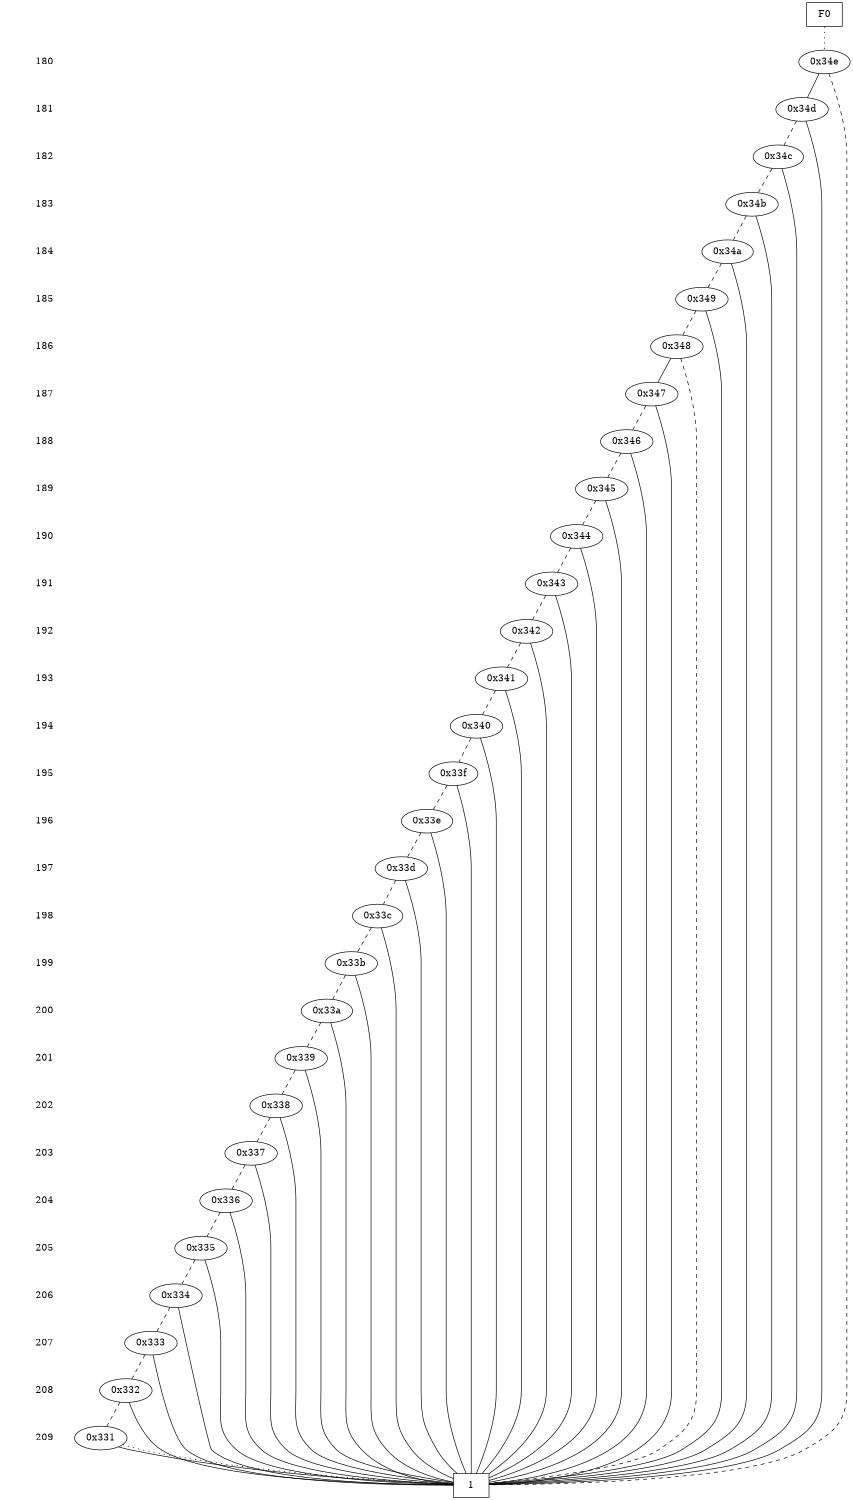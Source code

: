 digraph "DD" {
size = "7.5,10"
center = true;
edge [dir = none];
{ node [shape = plaintext];
  edge [style = invis];
  "CONST NODES" [style = invis];
" 180 " -> " 181 " -> " 182 " -> " 183 " -> " 184 " -> " 185 " -> " 186 " -> " 187 " -> " 188 " -> " 189 " -> " 190 " -> " 191 " -> " 192 " -> " 193 " -> " 194 " -> " 195 " -> " 196 " -> " 197 " -> " 198 " -> " 199 " -> " 200 " -> " 201 " -> " 202 " -> " 203 " -> " 204 " -> " 205 " -> " 206 " -> " 207 " -> " 208 " -> " 209 " -> "CONST NODES"; 
}
{ rank = same; node [shape = box]; edge [style = invis];
"F0"; }
{ rank = same; " 180 ";
"0x34e";
}
{ rank = same; " 181 ";
"0x34d";
}
{ rank = same; " 182 ";
"0x34c";
}
{ rank = same; " 183 ";
"0x34b";
}
{ rank = same; " 184 ";
"0x34a";
}
{ rank = same; " 185 ";
"0x349";
}
{ rank = same; " 186 ";
"0x348";
}
{ rank = same; " 187 ";
"0x347";
}
{ rank = same; " 188 ";
"0x346";
}
{ rank = same; " 189 ";
"0x345";
}
{ rank = same; " 190 ";
"0x344";
}
{ rank = same; " 191 ";
"0x343";
}
{ rank = same; " 192 ";
"0x342";
}
{ rank = same; " 193 ";
"0x341";
}
{ rank = same; " 194 ";
"0x340";
}
{ rank = same; " 195 ";
"0x33f";
}
{ rank = same; " 196 ";
"0x33e";
}
{ rank = same; " 197 ";
"0x33d";
}
{ rank = same; " 198 ";
"0x33c";
}
{ rank = same; " 199 ";
"0x33b";
}
{ rank = same; " 200 ";
"0x33a";
}
{ rank = same; " 201 ";
"0x339";
}
{ rank = same; " 202 ";
"0x338";
}
{ rank = same; " 203 ";
"0x337";
}
{ rank = same; " 204 ";
"0x336";
}
{ rank = same; " 205 ";
"0x335";
}
{ rank = same; " 206 ";
"0x334";
}
{ rank = same; " 207 ";
"0x333";
}
{ rank = same; " 208 ";
"0x332";
}
{ rank = same; " 209 ";
"0x331";
}
{ rank = same; "CONST NODES";
{ node [shape = box]; "0xc6";
}
}
"F0" -> "0x34e" [style = dotted];
"0x34e" -> "0x34d";
"0x34e" -> "0xc6" [style = dashed];
"0x34d" -> "0xc6";
"0x34d" -> "0x34c" [style = dashed];
"0x34c" -> "0xc6";
"0x34c" -> "0x34b" [style = dashed];
"0x34b" -> "0xc6";
"0x34b" -> "0x34a" [style = dashed];
"0x34a" -> "0xc6";
"0x34a" -> "0x349" [style = dashed];
"0x349" -> "0xc6";
"0x349" -> "0x348" [style = dashed];
"0x348" -> "0x347";
"0x348" -> "0xc6" [style = dashed];
"0x347" -> "0xc6";
"0x347" -> "0x346" [style = dashed];
"0x346" -> "0xc6";
"0x346" -> "0x345" [style = dashed];
"0x345" -> "0xc6";
"0x345" -> "0x344" [style = dashed];
"0x344" -> "0xc6";
"0x344" -> "0x343" [style = dashed];
"0x343" -> "0xc6";
"0x343" -> "0x342" [style = dashed];
"0x342" -> "0xc6";
"0x342" -> "0x341" [style = dashed];
"0x341" -> "0xc6";
"0x341" -> "0x340" [style = dashed];
"0x340" -> "0xc6";
"0x340" -> "0x33f" [style = dashed];
"0x33f" -> "0xc6";
"0x33f" -> "0x33e" [style = dashed];
"0x33e" -> "0xc6";
"0x33e" -> "0x33d" [style = dashed];
"0x33d" -> "0xc6";
"0x33d" -> "0x33c" [style = dashed];
"0x33c" -> "0xc6";
"0x33c" -> "0x33b" [style = dashed];
"0x33b" -> "0xc6";
"0x33b" -> "0x33a" [style = dashed];
"0x33a" -> "0xc6";
"0x33a" -> "0x339" [style = dashed];
"0x339" -> "0xc6";
"0x339" -> "0x338" [style = dashed];
"0x338" -> "0xc6";
"0x338" -> "0x337" [style = dashed];
"0x337" -> "0xc6";
"0x337" -> "0x336" [style = dashed];
"0x336" -> "0xc6";
"0x336" -> "0x335" [style = dashed];
"0x335" -> "0xc6";
"0x335" -> "0x334" [style = dashed];
"0x334" -> "0xc6";
"0x334" -> "0x333" [style = dashed];
"0x333" -> "0xc6";
"0x333" -> "0x332" [style = dashed];
"0x332" -> "0xc6";
"0x332" -> "0x331" [style = dashed];
"0x331" -> "0xc6";
"0x331" -> "0xc6" [style = dotted];
"0xc6" [label = "1"];
}
